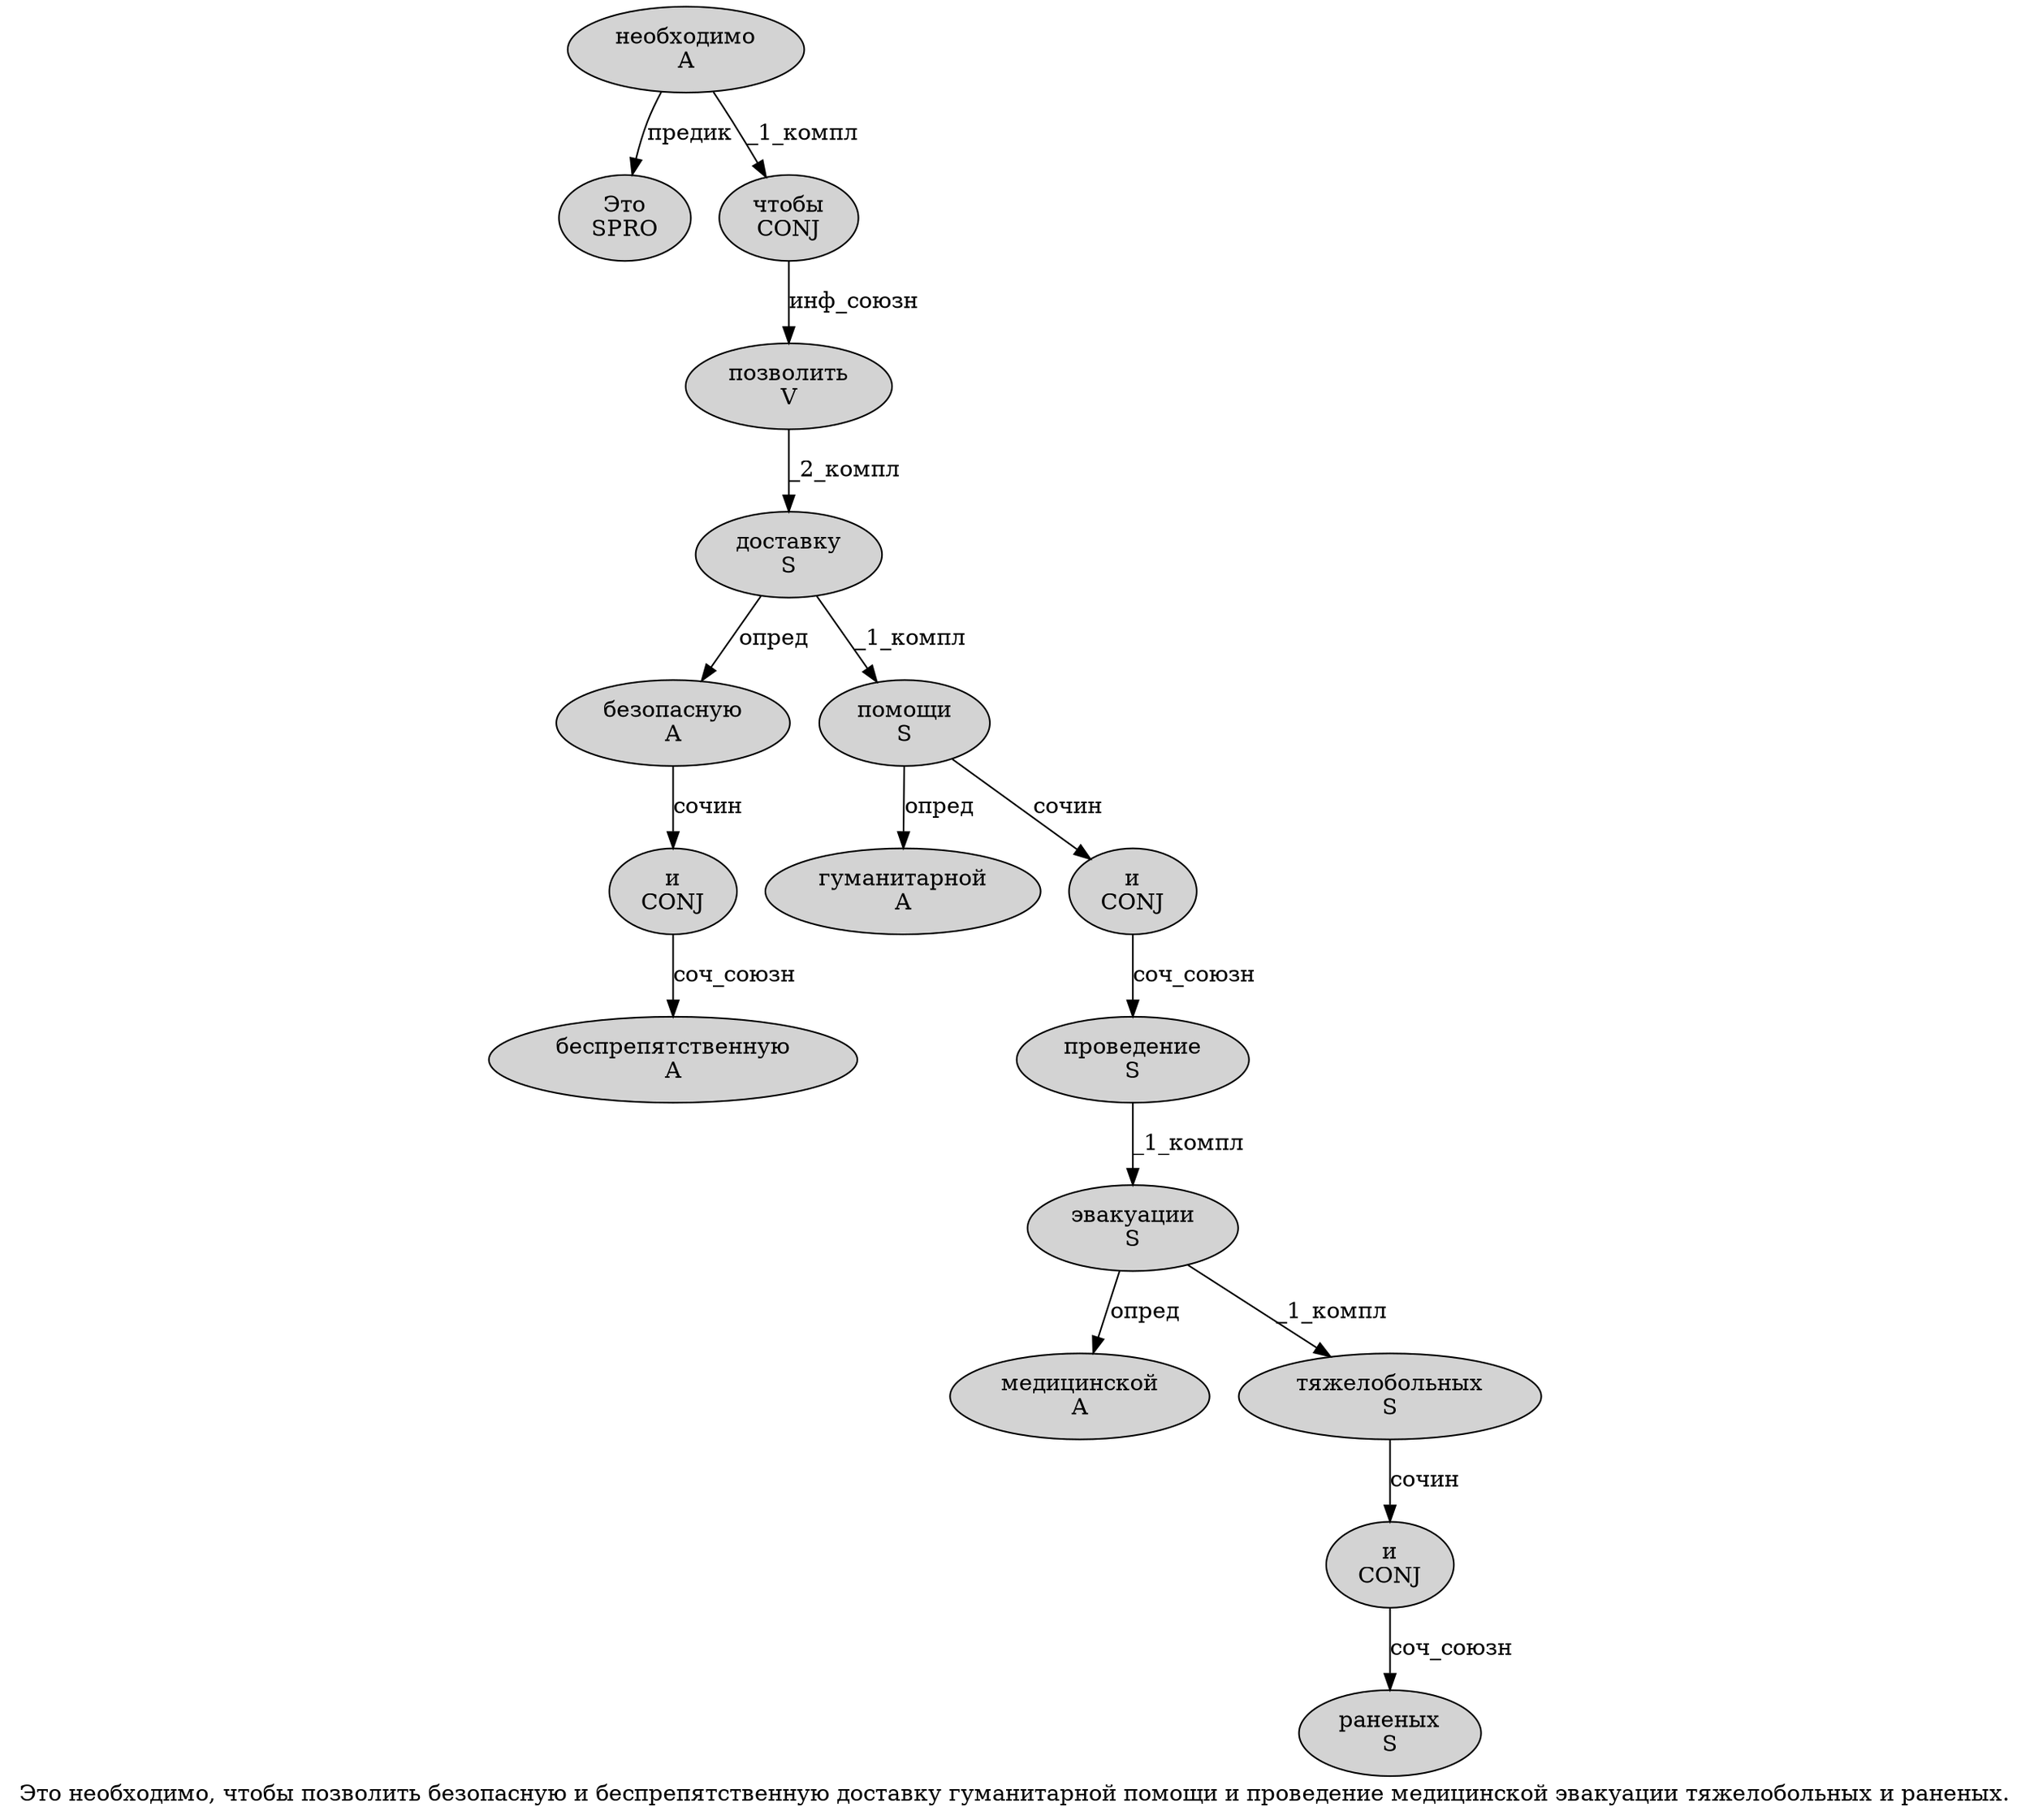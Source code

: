 digraph SENTENCE_891 {
	graph [label="Это необходимо, чтобы позволить безопасную и беспрепятственную доставку гуманитарной помощи и проведение медицинской эвакуации тяжелобольных и раненых."]
	node [style=filled]
		0 [label="Это
SPRO" color="" fillcolor=lightgray penwidth=1 shape=ellipse]
		1 [label="необходимо
A" color="" fillcolor=lightgray penwidth=1 shape=ellipse]
		3 [label="чтобы
CONJ" color="" fillcolor=lightgray penwidth=1 shape=ellipse]
		4 [label="позволить
V" color="" fillcolor=lightgray penwidth=1 shape=ellipse]
		5 [label="безопасную
A" color="" fillcolor=lightgray penwidth=1 shape=ellipse]
		6 [label="и
CONJ" color="" fillcolor=lightgray penwidth=1 shape=ellipse]
		7 [label="беспрепятственную
A" color="" fillcolor=lightgray penwidth=1 shape=ellipse]
		8 [label="доставку
S" color="" fillcolor=lightgray penwidth=1 shape=ellipse]
		9 [label="гуманитарной
A" color="" fillcolor=lightgray penwidth=1 shape=ellipse]
		10 [label="помощи
S" color="" fillcolor=lightgray penwidth=1 shape=ellipse]
		11 [label="и
CONJ" color="" fillcolor=lightgray penwidth=1 shape=ellipse]
		12 [label="проведение
S" color="" fillcolor=lightgray penwidth=1 shape=ellipse]
		13 [label="медицинской
A" color="" fillcolor=lightgray penwidth=1 shape=ellipse]
		14 [label="эвакуации
S" color="" fillcolor=lightgray penwidth=1 shape=ellipse]
		15 [label="тяжелобольных
S" color="" fillcolor=lightgray penwidth=1 shape=ellipse]
		16 [label="и
CONJ" color="" fillcolor=lightgray penwidth=1 shape=ellipse]
		17 [label="раненых
S" color="" fillcolor=lightgray penwidth=1 shape=ellipse]
			10 -> 9 [label="опред"]
			10 -> 11 [label="сочин"]
			4 -> 8 [label="_2_компл"]
			14 -> 13 [label="опред"]
			14 -> 15 [label="_1_компл"]
			1 -> 0 [label="предик"]
			1 -> 3 [label="_1_компл"]
			5 -> 6 [label="сочин"]
			11 -> 12 [label="соч_союзн"]
			3 -> 4 [label="инф_союзн"]
			12 -> 14 [label="_1_компл"]
			16 -> 17 [label="соч_союзн"]
			8 -> 5 [label="опред"]
			8 -> 10 [label="_1_компл"]
			6 -> 7 [label="соч_союзн"]
			15 -> 16 [label="сочин"]
}